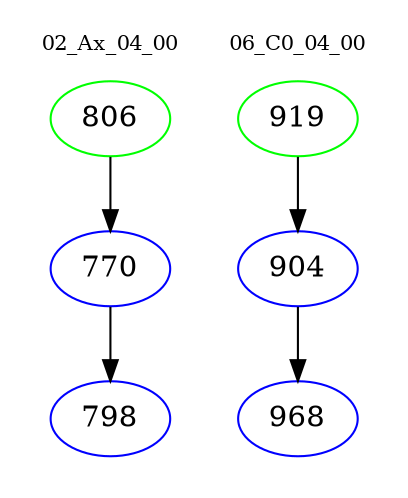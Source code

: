 digraph{
subgraph cluster_0 {
color = white
label = "02_Ax_04_00";
fontsize=10;
T0_806 [label="806", color="green"]
T0_806 -> T0_770 [color="black"]
T0_770 [label="770", color="blue"]
T0_770 -> T0_798 [color="black"]
T0_798 [label="798", color="blue"]
}
subgraph cluster_1 {
color = white
label = "06_C0_04_00";
fontsize=10;
T1_919 [label="919", color="green"]
T1_919 -> T1_904 [color="black"]
T1_904 [label="904", color="blue"]
T1_904 -> T1_968 [color="black"]
T1_968 [label="968", color="blue"]
}
}
